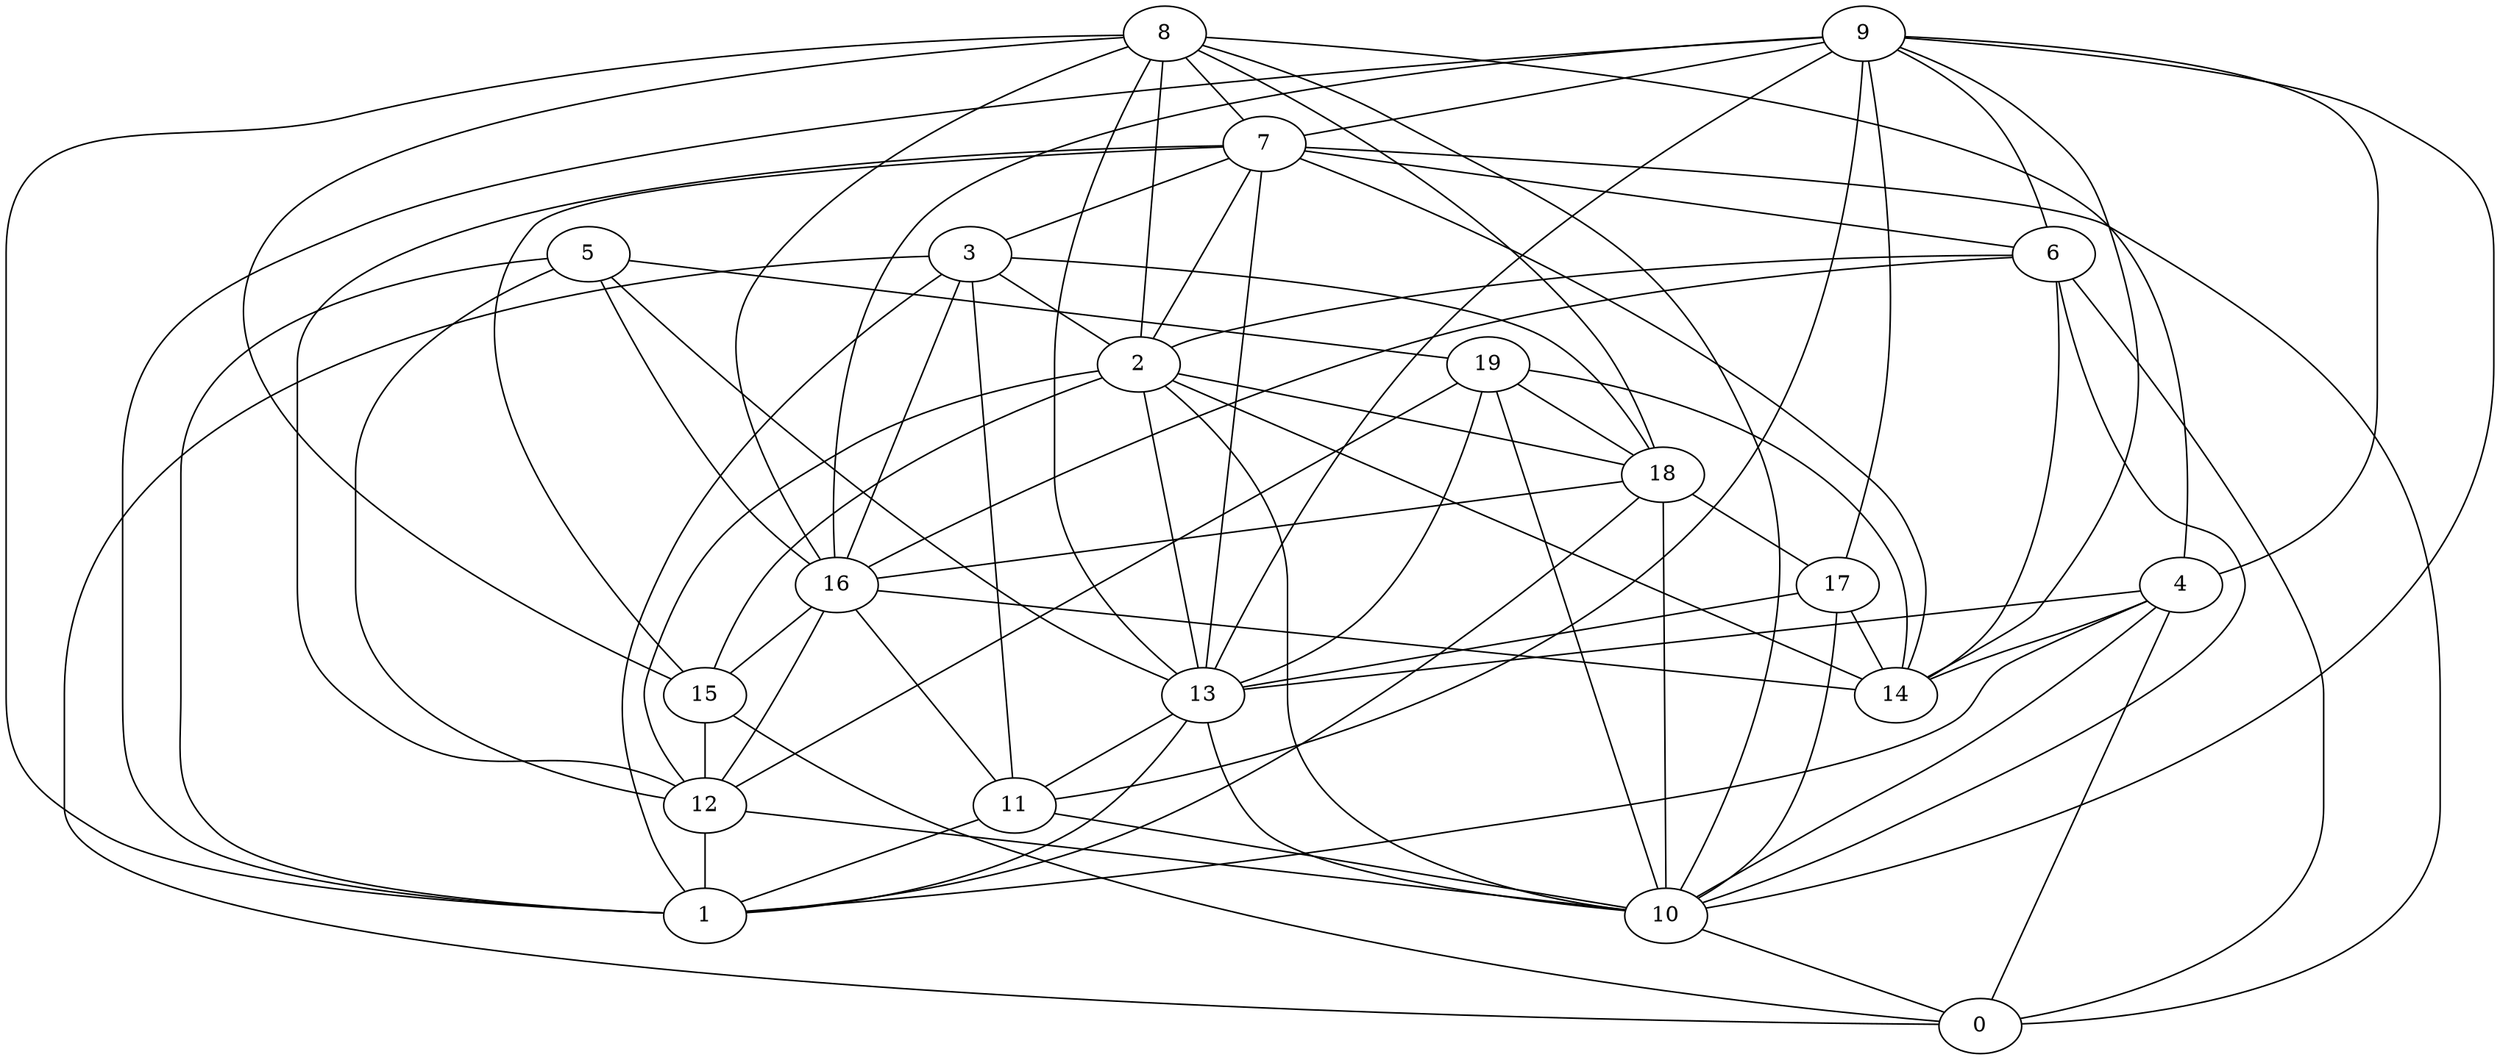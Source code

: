 digraph GG_graph {

subgraph G_graph {
edge [color = black]
"5" -> "12" [dir = none]
"5" -> "13" [dir = none]
"8" -> "4" [dir = none]
"8" -> "10" [dir = none]
"7" -> "13" [dir = none]
"17" -> "13" [dir = none]
"16" -> "15" [dir = none]
"3" -> "18" [dir = none]
"2" -> "10" [dir = none]
"2" -> "18" [dir = none]
"15" -> "0" [dir = none]
"13" -> "1" [dir = none]
"19" -> "18" [dir = none]
"6" -> "2" [dir = none]
"18" -> "1" [dir = none]
"18" -> "16" [dir = none]
"11" -> "10" [dir = none]
"9" -> "14" [dir = none]
"9" -> "6" [dir = none]
"19" -> "14" [dir = none]
"6" -> "0" [dir = none]
"6" -> "10" [dir = none]
"9" -> "11" [dir = none]
"9" -> "4" [dir = none]
"8" -> "2" [dir = none]
"13" -> "10" [dir = none]
"8" -> "16" [dir = none]
"9" -> "16" [dir = none]
"3" -> "11" [dir = none]
"9" -> "13" [dir = none]
"19" -> "12" [dir = none]
"4" -> "14" [dir = none]
"10" -> "0" [dir = none]
"6" -> "16" [dir = none]
"2" -> "14" [dir = none]
"9" -> "10" [dir = none]
"5" -> "1" [dir = none]
"5" -> "19" [dir = none]
"7" -> "3" [dir = none]
"19" -> "13" [dir = none]
"2" -> "13" [dir = none]
"18" -> "17" [dir = none]
"8" -> "13" [dir = none]
"17" -> "10" [dir = none]
"16" -> "12" [dir = none]
"8" -> "15" [dir = none]
"18" -> "10" [dir = none]
"3" -> "16" [dir = none]
"11" -> "1" [dir = none]
"17" -> "14" [dir = none]
"4" -> "13" [dir = none]
"16" -> "14" [dir = none]
"9" -> "17" [dir = none]
"5" -> "16" [dir = none]
"13" -> "11" [dir = none]
"4" -> "1" [dir = none]
"6" -> "14" [dir = none]
"8" -> "18" [dir = none]
"2" -> "15" [dir = none]
"16" -> "11" [dir = none]
"7" -> "14" [dir = none]
"2" -> "12" [dir = none]
"7" -> "15" [dir = none]
"9" -> "7" [dir = none]
"3" -> "2" [dir = none]
"7" -> "0" [dir = none]
"15" -> "12" [dir = none]
"4" -> "10" [dir = none]
"4" -> "0" [dir = none]
"12" -> "1" [dir = none]
"7" -> "12" [dir = none]
"7" -> "6" [dir = none]
"12" -> "10" [dir = none]
"19" -> "10" [dir = none]
"3" -> "0" [dir = none]
"8" -> "1" [dir = none]
"7" -> "2" [dir = none]
"3" -> "1" [dir = none]
"9" -> "1" [dir = none]
"8" -> "7" [dir = none]
}

}
